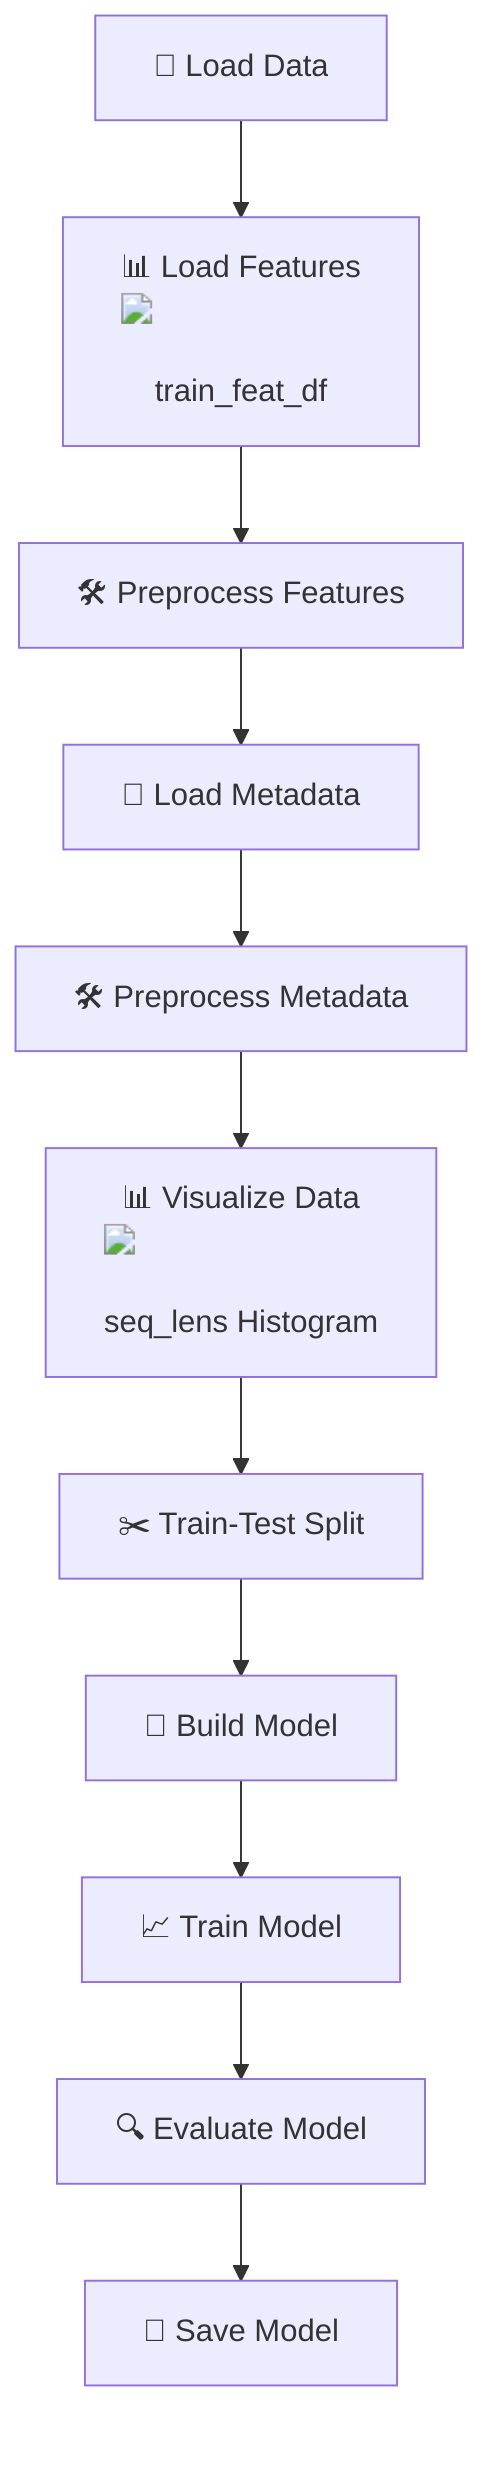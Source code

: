 flowchart TD
    A["📁 Load Data"] --> B["📊 Load Features <img src='dummy_plots/hist_template.svg' /> <br/> train_feat_df"]
    B --> C["🛠️ Preprocess Features"]
    C --> D["📄 Load Metadata"]
    D --> E["🛠️ Preprocess Metadata"]
    E --> F["📊 Visualize Data <img src='dummy_plots/barplot_template.svg' /> <br/> seq_lens Histogram"]
    F --> G["✂️ Train-Test Split"]
    G --> H["🧠 Build Model"]
    H --> I["📈 Train Model"]
    I --> J["🔍 Evaluate Model"]
    J --> K["💾 Save Model"]